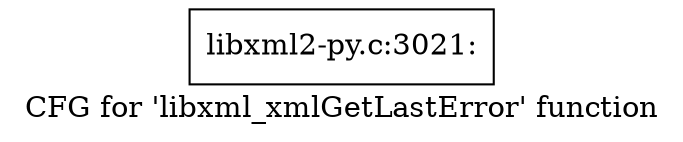 digraph "CFG for 'libxml_xmlGetLastError' function" {
	label="CFG for 'libxml_xmlGetLastError' function";

	Node0x3ec6200 [shape=record,label="{libxml2-py.c:3021:}"];
}
